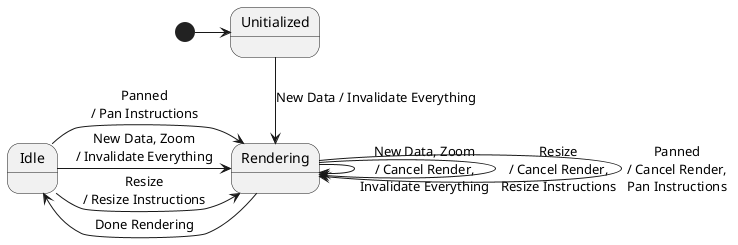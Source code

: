 @startuml Renderer

' Events:
' - New Data
' - Resize
' - Zoom
' - Panned
' - Done Rendering

state Unitialized
state Idle
state Rendering

[*] -> Unitialized

Unitialized -d-> Rendering : New Data / Invalidate Everything

Rendering -> Rendering : New Data, Zoom\n/ Cancel Render,\nInvalidate Everything
Rendering -> Rendering : Resize\n/ Cancel Render,\nResize Instructions
Rendering -> Rendering : Panned\n/ Cancel Render,\nPan Instructions
Rendering -l-> Idle : Done Rendering

Idle -> Rendering : New Data, Zoom\n/ Invalidate Everything
Idle -> Rendering : Resize\n/ Resize Instructions
Idle -> Rendering : Panned\n/ Pan Instructions

@enduml